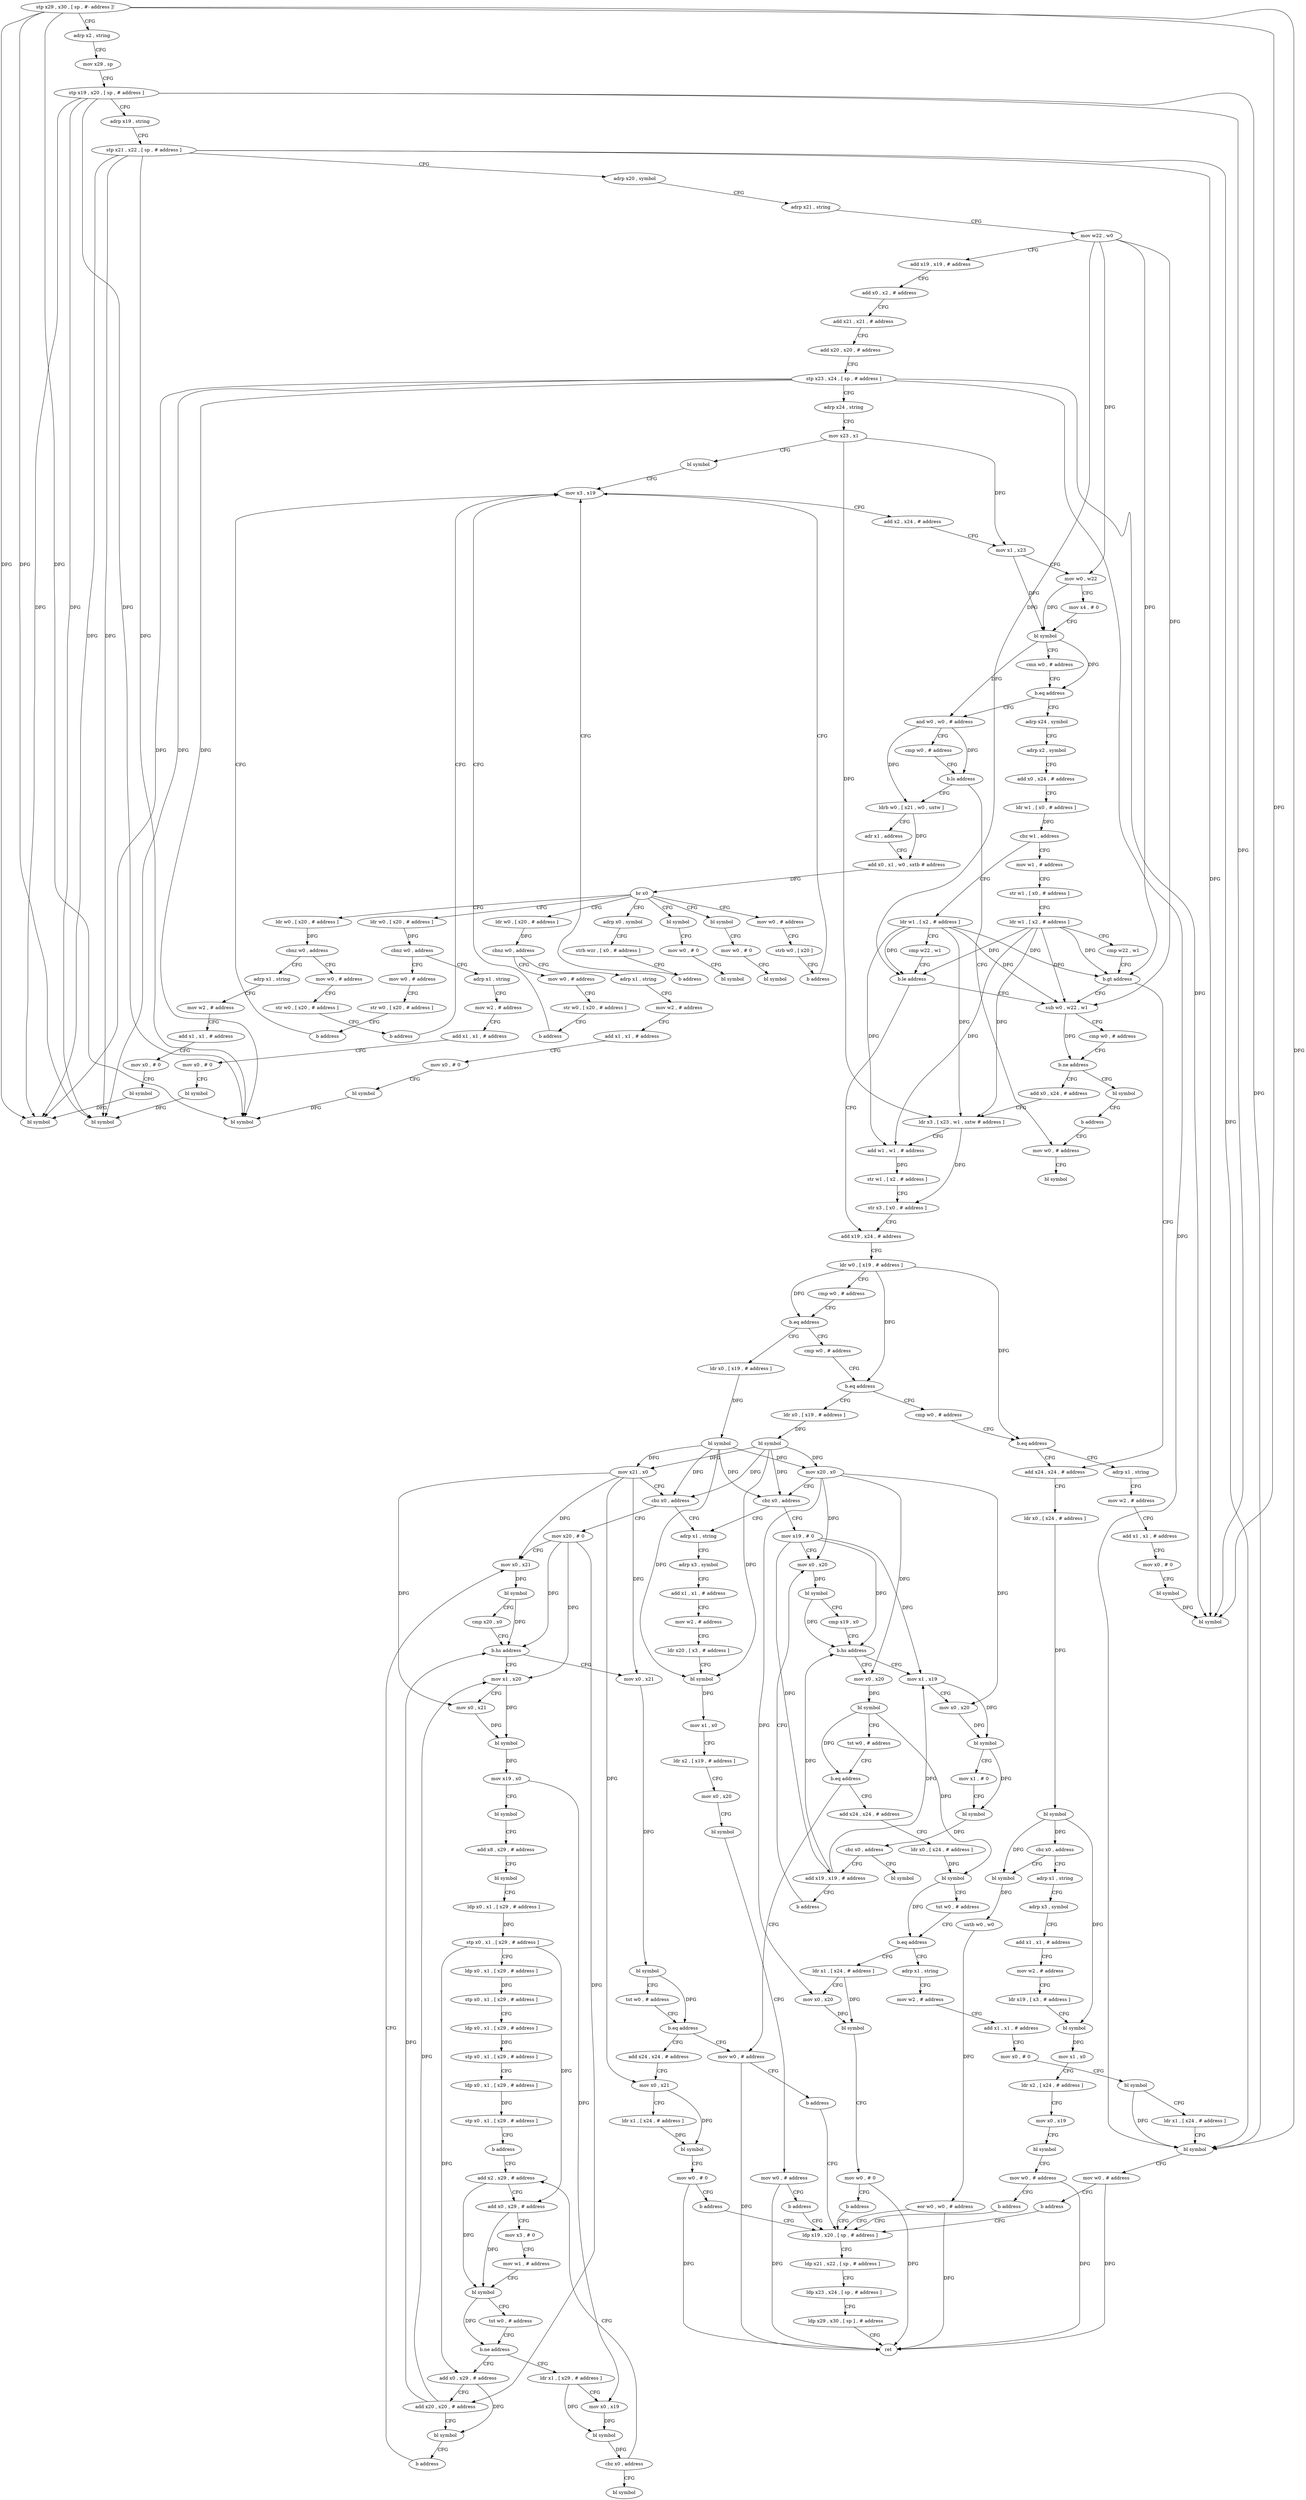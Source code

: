 digraph "func" {
"4212480" [label = "stp x29 , x30 , [ sp , #- address ]!" ]
"4212484" [label = "adrp x2 , string" ]
"4212488" [label = "mov x29 , sp" ]
"4212492" [label = "stp x19 , x20 , [ sp , # address ]" ]
"4212496" [label = "adrp x19 , string" ]
"4212500" [label = "stp x21 , x22 , [ sp , # address ]" ]
"4212504" [label = "adrp x20 , symbol" ]
"4212508" [label = "adrp x21 , string" ]
"4212512" [label = "mov w22 , w0" ]
"4212516" [label = "add x19 , x19 , # address" ]
"4212520" [label = "add x0 , x2 , # address" ]
"4212524" [label = "add x21 , x21 , # address" ]
"4212528" [label = "add x20 , x20 , # address" ]
"4212532" [label = "stp x23 , x24 , [ sp , # address ]" ]
"4212536" [label = "adrp x24 , string" ]
"4212540" [label = "mov x23 , x1" ]
"4212544" [label = "bl symbol" ]
"4212548" [label = "mov x3 , x19" ]
"4212808" [label = "adrp x24 , symbol" ]
"4212812" [label = "adrp x2 , symbol" ]
"4212816" [label = "add x0 , x24 , # address" ]
"4212820" [label = "ldr w1 , [ x0 , # address ]" ]
"4212824" [label = "cbz w1 , address" ]
"4212936" [label = "mov w1 , # address" ]
"4212828" [label = "ldr w1 , [ x2 , # address ]" ]
"4212580" [label = "and w0 , w0 , # address" ]
"4212584" [label = "cmp w0 , # address" ]
"4212588" [label = "b.ls address" ]
"4212600" [label = "ldrb w0 , [ x21 , w0 , uxtw ]" ]
"4212592" [label = "mov w0 , # address" ]
"4212940" [label = "str w1 , [ x0 , # address ]" ]
"4212944" [label = "ldr w1 , [ x2 , # address ]" ]
"4212948" [label = "cmp w22 , w1" ]
"4212952" [label = "b.gt address" ]
"4212840" [label = "sub w0 , w22 , w1" ]
"4212956" [label = "add x24 , x24 , # address" ]
"4212832" [label = "cmp w22 , w1" ]
"4212836" [label = "b.le address" ]
"4212872" [label = "add x19 , x24 , # address" ]
"4212604" [label = "adr x1 , address" ]
"4212608" [label = "add x0 , x1 , w0 , sxtb # address" ]
"4212612" [label = "br x0" ]
"4212616" [label = "ldr w0 , [ x20 , # address ]" ]
"4212636" [label = "ldr w0 , [ x20 , # address ]" ]
"4212656" [label = "mov w0 , # address" ]
"4212668" [label = "adrp x0 , symbol" ]
"4212680" [label = "bl symbol" ]
"4212692" [label = "bl symbol" ]
"4212704" [label = "ldr w0 , [ x20 , # address ]" ]
"4212596" [label = "bl symbol" ]
"4212844" [label = "cmp w0 , # address" ]
"4212848" [label = "b.ne address" ]
"4213480" [label = "bl symbol" ]
"4212852" [label = "add x0 , x24 , # address" ]
"4212960" [label = "ldr x0 , [ x24 , # address ]" ]
"4212964" [label = "bl symbol" ]
"4212968" [label = "cbz x0 , address" ]
"4213384" [label = "adrp x1 , string" ]
"4212972" [label = "bl symbol" ]
"4212876" [label = "ldr w0 , [ x19 , # address ]" ]
"4212880" [label = "cmp w0 , # address" ]
"4212884" [label = "b.eq address" ]
"4213172" [label = "ldr x0 , [ x19 , # address ]" ]
"4212888" [label = "cmp w0 , # address" ]
"4212620" [label = "cbnz w0 , address" ]
"4212724" [label = "adrp x1 , string" ]
"4212624" [label = "mov w0 , # address" ]
"4212640" [label = "cbnz w0 , address" ]
"4212780" [label = "adrp x1 , string" ]
"4212644" [label = "mov w0 , # address" ]
"4212660" [label = "strb w0 , [ x20 ]" ]
"4212664" [label = "b address" ]
"4212672" [label = "strb wzr , [ x0 , # address ]" ]
"4212676" [label = "b address" ]
"4212684" [label = "mov w0 , # 0" ]
"4212688" [label = "bl symbol" ]
"4212696" [label = "mov w0 , # 0" ]
"4212700" [label = "bl symbol" ]
"4212708" [label = "cbnz w0 , address" ]
"4212752" [label = "adrp x1 , string" ]
"4212712" [label = "mov w0 , # address" ]
"4213484" [label = "b address" ]
"4212856" [label = "ldr x3 , [ x23 , w1 , sxtw # address ]" ]
"4212860" [label = "add w1 , w1 , # address" ]
"4212864" [label = "str w1 , [ x2 , # address ]" ]
"4212868" [label = "str x3 , [ x0 , # address ]" ]
"4213388" [label = "adrp x3 , symbol" ]
"4213392" [label = "add x1 , x1 , # address" ]
"4213396" [label = "mov w2 , # address" ]
"4213400" [label = "ldr x19 , [ x3 , # address ]" ]
"4213404" [label = "bl symbol" ]
"4213408" [label = "mov x1 , x0" ]
"4213412" [label = "ldr x2 , [ x24 , # address ]" ]
"4213416" [label = "mov x0 , x19" ]
"4213420" [label = "bl symbol" ]
"4213424" [label = "mov w0 , # address" ]
"4213428" [label = "b address" ]
"4212984" [label = "ldp x19 , x20 , [ sp , # address ]" ]
"4212976" [label = "uxtb w0 , w0" ]
"4212980" [label = "eor w0 , w0 , # address" ]
"4213176" [label = "bl symbol" ]
"4213180" [label = "mov x20 , x0" ]
"4213184" [label = "cbz x0 , address" ]
"4213432" [label = "adrp x1 , string" ]
"4213188" [label = "mov x19 , # 0" ]
"4212892" [label = "b.eq address" ]
"4213004" [label = "ldr x0 , [ x19 , # address ]" ]
"4212896" [label = "cmp w0 , # address" ]
"4212728" [label = "mov w2 , # address" ]
"4212732" [label = "add x1 , x1 , # address" ]
"4212736" [label = "mov x0 , # 0" ]
"4212740" [label = "bl symbol" ]
"4212744" [label = "bl symbol" ]
"4212628" [label = "str w0 , [ x20 , # address ]" ]
"4212632" [label = "b address" ]
"4212784" [label = "mov w2 , # address" ]
"4212788" [label = "add x1 , x1 , # address" ]
"4212792" [label = "mov x0 , # 0" ]
"4212796" [label = "bl symbol" ]
"4212800" [label = "bl symbol" ]
"4212648" [label = "str w0 , [ x20 , # address ]" ]
"4212652" [label = "b address" ]
"4212552" [label = "add x2 , x24 , # address" ]
"4212556" [label = "mov x1 , x23" ]
"4212560" [label = "mov w0 , w22" ]
"4212564" [label = "mov x4 , # 0" ]
"4212568" [label = "bl symbol" ]
"4212572" [label = "cmn w0 , # address" ]
"4212576" [label = "b.eq address" ]
"4212756" [label = "mov w2 , # address" ]
"4212760" [label = "add x1 , x1 , # address" ]
"4212764" [label = "mov x0 , # 0" ]
"4212768" [label = "bl symbol" ]
"4212772" [label = "bl symbol" ]
"4212716" [label = "str w0 , [ x20 , # address ]" ]
"4212720" [label = "b address" ]
"4212988" [label = "ldp x21 , x22 , [ sp , # address ]" ]
"4212992" [label = "ldp x23 , x24 , [ sp , # address ]" ]
"4212996" [label = "ldp x29 , x30 , [ sp ] , # address" ]
"4213000" [label = "ret" ]
"4213436" [label = "adrp x3 , symbol" ]
"4213440" [label = "add x1 , x1 , # address" ]
"4213444" [label = "mov w2 , # address" ]
"4213448" [label = "ldr x20 , [ x3 , # address ]" ]
"4213452" [label = "bl symbol" ]
"4213456" [label = "mov x1 , x0" ]
"4213460" [label = "ldr x2 , [ x19 , # address ]" ]
"4213464" [label = "mov x0 , x20" ]
"4213468" [label = "bl symbol" ]
"4213472" [label = "mov w0 , # address" ]
"4213476" [label = "b address" ]
"4213192" [label = "mov x0 , x20" ]
"4213008" [label = "bl symbol" ]
"4213012" [label = "mov x21 , x0" ]
"4213016" [label = "cbz x0 , address" ]
"4213020" [label = "mov x20 , # 0" ]
"4212900" [label = "b.eq address" ]
"4212904" [label = "adrp x1 , string" ]
"4213252" [label = "mov x0 , x20" ]
"4213256" [label = "bl symbol" ]
"4213260" [label = "tst w0 , # address" ]
"4213264" [label = "b.eq address" ]
"4212928" [label = "mov w0 , # address" ]
"4213268" [label = "add x24 , x24 , # address" ]
"4213208" [label = "mov x1 , x19" ]
"4213212" [label = "mov x0 , x20" ]
"4213216" [label = "bl symbol" ]
"4213220" [label = "mov x1 , # 0" ]
"4213224" [label = "bl symbol" ]
"4213228" [label = "cbz x0 , address" ]
"4213240" [label = "bl symbol" ]
"4213232" [label = "add x19 , x19 , # address" ]
"4213024" [label = "mov x0 , x21" ]
"4212908" [label = "mov w2 , # address" ]
"4212912" [label = "add x1 , x1 , # address" ]
"4212916" [label = "mov x0 , # 0" ]
"4212920" [label = "bl symbol" ]
"4212924" [label = "bl symbol" ]
"4212932" [label = "b address" ]
"4213272" [label = "ldr x0 , [ x24 , # address ]" ]
"4213276" [label = "bl symbol" ]
"4213280" [label = "tst w0 , # address" ]
"4213284" [label = "b.eq address" ]
"4213348" [label = "adrp x1 , string" ]
"4213288" [label = "ldr x1 , [ x24 , # address ]" ]
"4213236" [label = "b address" ]
"4213308" [label = "mov x0 , x21" ]
"4213312" [label = "bl symbol" ]
"4213316" [label = "tst w0 , # address" ]
"4213320" [label = "b.eq address" ]
"4213324" [label = "add x24 , x24 , # address" ]
"4213040" [label = "mov x1 , x20" ]
"4213044" [label = "mov x0 , x21" ]
"4213048" [label = "bl symbol" ]
"4213052" [label = "mov x19 , x0" ]
"4213056" [label = "bl symbol" ]
"4213060" [label = "add x8 , x29 , # address" ]
"4213064" [label = "bl symbol" ]
"4213068" [label = "ldp x0 , x1 , [ x29 , # address ]" ]
"4213072" [label = "stp x0 , x1 , [ x29 , # address ]" ]
"4213076" [label = "ldp x0 , x1 , [ x29 , # address ]" ]
"4213080" [label = "stp x0 , x1 , [ x29 , # address ]" ]
"4213084" [label = "ldp x0 , x1 , [ x29 , # address ]" ]
"4213088" [label = "stp x0 , x1 , [ x29 , # address ]" ]
"4213092" [label = "ldp x0 , x1 , [ x29 , # address ]" ]
"4213096" [label = "stp x0 , x1 , [ x29 , # address ]" ]
"4213100" [label = "b address" ]
"4213120" [label = "add x2 , x29 , # address" ]
"4213352" [label = "mov w2 , # address" ]
"4213356" [label = "add x1 , x1 , # address" ]
"4213360" [label = "mov x0 , # 0" ]
"4213364" [label = "bl symbol" ]
"4213368" [label = "ldr x1 , [ x24 , # address ]" ]
"4213372" [label = "bl symbol" ]
"4213376" [label = "mov w0 , # address" ]
"4213380" [label = "b address" ]
"4213292" [label = "mov x0 , x20" ]
"4213296" [label = "bl symbol" ]
"4213300" [label = "mov w0 , # 0" ]
"4213304" [label = "b address" ]
"4213196" [label = "bl symbol" ]
"4213200" [label = "cmp x19 , x0" ]
"4213204" [label = "b.hs address" ]
"4213328" [label = "mov x0 , x21" ]
"4213332" [label = "ldr x1 , [ x24 , # address ]" ]
"4213336" [label = "bl symbol" ]
"4213340" [label = "mov w0 , # 0" ]
"4213344" [label = "b address" ]
"4213124" [label = "add x0 , x29 , # address" ]
"4213128" [label = "mov x3 , # 0" ]
"4213132" [label = "mov w1 , # address" ]
"4213136" [label = "bl symbol" ]
"4213140" [label = "tst w0 , # address" ]
"4213144" [label = "b.ne address" ]
"4213104" [label = "ldr x1 , [ x29 , # address ]" ]
"4213148" [label = "add x0 , x29 , # address" ]
"4213108" [label = "mov x0 , x19" ]
"4213112" [label = "bl symbol" ]
"4213116" [label = "cbz x0 , address" ]
"4213164" [label = "bl symbol" ]
"4213152" [label = "add x20 , x20 , # address" ]
"4213156" [label = "bl symbol" ]
"4213160" [label = "b address" ]
"4213028" [label = "bl symbol" ]
"4213032" [label = "cmp x20 , x0" ]
"4213036" [label = "b.hs address" ]
"4212480" -> "4212484" [ label = "CFG" ]
"4212480" -> "4212744" [ label = "DFG" ]
"4212480" -> "4212800" [ label = "DFG" ]
"4212480" -> "4212772" [ label = "DFG" ]
"4212480" -> "4212924" [ label = "DFG" ]
"4212480" -> "4213372" [ label = "DFG" ]
"4212484" -> "4212488" [ label = "CFG" ]
"4212488" -> "4212492" [ label = "CFG" ]
"4212492" -> "4212496" [ label = "CFG" ]
"4212492" -> "4212744" [ label = "DFG" ]
"4212492" -> "4212800" [ label = "DFG" ]
"4212492" -> "4212772" [ label = "DFG" ]
"4212492" -> "4212924" [ label = "DFG" ]
"4212492" -> "4213372" [ label = "DFG" ]
"4212496" -> "4212500" [ label = "CFG" ]
"4212500" -> "4212504" [ label = "CFG" ]
"4212500" -> "4212744" [ label = "DFG" ]
"4212500" -> "4212800" [ label = "DFG" ]
"4212500" -> "4212772" [ label = "DFG" ]
"4212500" -> "4212924" [ label = "DFG" ]
"4212500" -> "4213372" [ label = "DFG" ]
"4212504" -> "4212508" [ label = "CFG" ]
"4212508" -> "4212512" [ label = "CFG" ]
"4212512" -> "4212516" [ label = "CFG" ]
"4212512" -> "4212560" [ label = "DFG" ]
"4212512" -> "4212952" [ label = "DFG" ]
"4212512" -> "4212836" [ label = "DFG" ]
"4212512" -> "4212840" [ label = "DFG" ]
"4212516" -> "4212520" [ label = "CFG" ]
"4212520" -> "4212524" [ label = "CFG" ]
"4212524" -> "4212528" [ label = "CFG" ]
"4212528" -> "4212532" [ label = "CFG" ]
"4212532" -> "4212536" [ label = "CFG" ]
"4212532" -> "4212744" [ label = "DFG" ]
"4212532" -> "4212800" [ label = "DFG" ]
"4212532" -> "4212772" [ label = "DFG" ]
"4212532" -> "4212924" [ label = "DFG" ]
"4212532" -> "4213372" [ label = "DFG" ]
"4212536" -> "4212540" [ label = "CFG" ]
"4212540" -> "4212544" [ label = "CFG" ]
"4212540" -> "4212556" [ label = "DFG" ]
"4212540" -> "4212856" [ label = "DFG" ]
"4212544" -> "4212548" [ label = "CFG" ]
"4212548" -> "4212552" [ label = "CFG" ]
"4212808" -> "4212812" [ label = "CFG" ]
"4212812" -> "4212816" [ label = "CFG" ]
"4212816" -> "4212820" [ label = "CFG" ]
"4212820" -> "4212824" [ label = "DFG" ]
"4212824" -> "4212936" [ label = "CFG" ]
"4212824" -> "4212828" [ label = "CFG" ]
"4212936" -> "4212940" [ label = "CFG" ]
"4212828" -> "4212832" [ label = "CFG" ]
"4212828" -> "4212952" [ label = "DFG" ]
"4212828" -> "4212836" [ label = "DFG" ]
"4212828" -> "4212840" [ label = "DFG" ]
"4212828" -> "4212856" [ label = "DFG" ]
"4212828" -> "4212860" [ label = "DFG" ]
"4212580" -> "4212584" [ label = "CFG" ]
"4212580" -> "4212588" [ label = "DFG" ]
"4212580" -> "4212600" [ label = "DFG" ]
"4212584" -> "4212588" [ label = "CFG" ]
"4212588" -> "4212600" [ label = "CFG" ]
"4212588" -> "4212592" [ label = "CFG" ]
"4212600" -> "4212604" [ label = "CFG" ]
"4212600" -> "4212608" [ label = "DFG" ]
"4212592" -> "4212596" [ label = "CFG" ]
"4212940" -> "4212944" [ label = "CFG" ]
"4212944" -> "4212948" [ label = "CFG" ]
"4212944" -> "4212952" [ label = "DFG" ]
"4212944" -> "4212836" [ label = "DFG" ]
"4212944" -> "4212840" [ label = "DFG" ]
"4212944" -> "4212856" [ label = "DFG" ]
"4212944" -> "4212860" [ label = "DFG" ]
"4212948" -> "4212952" [ label = "CFG" ]
"4212952" -> "4212840" [ label = "CFG" ]
"4212952" -> "4212956" [ label = "CFG" ]
"4212840" -> "4212844" [ label = "CFG" ]
"4212840" -> "4212848" [ label = "DFG" ]
"4212956" -> "4212960" [ label = "CFG" ]
"4212832" -> "4212836" [ label = "CFG" ]
"4212836" -> "4212872" [ label = "CFG" ]
"4212836" -> "4212840" [ label = "CFG" ]
"4212872" -> "4212876" [ label = "CFG" ]
"4212604" -> "4212608" [ label = "CFG" ]
"4212608" -> "4212612" [ label = "DFG" ]
"4212612" -> "4212616" [ label = "CFG" ]
"4212612" -> "4212636" [ label = "CFG" ]
"4212612" -> "4212656" [ label = "CFG" ]
"4212612" -> "4212668" [ label = "CFG" ]
"4212612" -> "4212680" [ label = "CFG" ]
"4212612" -> "4212692" [ label = "CFG" ]
"4212612" -> "4212704" [ label = "CFG" ]
"4212616" -> "4212620" [ label = "DFG" ]
"4212636" -> "4212640" [ label = "DFG" ]
"4212656" -> "4212660" [ label = "CFG" ]
"4212668" -> "4212672" [ label = "CFG" ]
"4212680" -> "4212684" [ label = "CFG" ]
"4212692" -> "4212696" [ label = "CFG" ]
"4212704" -> "4212708" [ label = "DFG" ]
"4212844" -> "4212848" [ label = "CFG" ]
"4212848" -> "4213480" [ label = "CFG" ]
"4212848" -> "4212852" [ label = "CFG" ]
"4213480" -> "4213484" [ label = "CFG" ]
"4212852" -> "4212856" [ label = "CFG" ]
"4212960" -> "4212964" [ label = "DFG" ]
"4212964" -> "4212968" [ label = "DFG" ]
"4212964" -> "4213404" [ label = "DFG" ]
"4212964" -> "4212972" [ label = "DFG" ]
"4212968" -> "4213384" [ label = "CFG" ]
"4212968" -> "4212972" [ label = "CFG" ]
"4213384" -> "4213388" [ label = "CFG" ]
"4212972" -> "4212976" [ label = "DFG" ]
"4212876" -> "4212880" [ label = "CFG" ]
"4212876" -> "4212884" [ label = "DFG" ]
"4212876" -> "4212892" [ label = "DFG" ]
"4212876" -> "4212900" [ label = "DFG" ]
"4212880" -> "4212884" [ label = "CFG" ]
"4212884" -> "4213172" [ label = "CFG" ]
"4212884" -> "4212888" [ label = "CFG" ]
"4213172" -> "4213176" [ label = "DFG" ]
"4212888" -> "4212892" [ label = "CFG" ]
"4212620" -> "4212724" [ label = "CFG" ]
"4212620" -> "4212624" [ label = "CFG" ]
"4212724" -> "4212728" [ label = "CFG" ]
"4212624" -> "4212628" [ label = "CFG" ]
"4212640" -> "4212780" [ label = "CFG" ]
"4212640" -> "4212644" [ label = "CFG" ]
"4212780" -> "4212784" [ label = "CFG" ]
"4212644" -> "4212648" [ label = "CFG" ]
"4212660" -> "4212664" [ label = "CFG" ]
"4212664" -> "4212548" [ label = "CFG" ]
"4212672" -> "4212676" [ label = "CFG" ]
"4212676" -> "4212548" [ label = "CFG" ]
"4212684" -> "4212688" [ label = "CFG" ]
"4212696" -> "4212700" [ label = "CFG" ]
"4212708" -> "4212752" [ label = "CFG" ]
"4212708" -> "4212712" [ label = "CFG" ]
"4212752" -> "4212756" [ label = "CFG" ]
"4212712" -> "4212716" [ label = "CFG" ]
"4213484" -> "4212592" [ label = "CFG" ]
"4212856" -> "4212860" [ label = "CFG" ]
"4212856" -> "4212868" [ label = "DFG" ]
"4212860" -> "4212864" [ label = "DFG" ]
"4212864" -> "4212868" [ label = "CFG" ]
"4212868" -> "4212872" [ label = "CFG" ]
"4213388" -> "4213392" [ label = "CFG" ]
"4213392" -> "4213396" [ label = "CFG" ]
"4213396" -> "4213400" [ label = "CFG" ]
"4213400" -> "4213404" [ label = "CFG" ]
"4213404" -> "4213408" [ label = "DFG" ]
"4213408" -> "4213412" [ label = "CFG" ]
"4213412" -> "4213416" [ label = "CFG" ]
"4213416" -> "4213420" [ label = "CFG" ]
"4213420" -> "4213424" [ label = "CFG" ]
"4213424" -> "4213428" [ label = "CFG" ]
"4213424" -> "4213000" [ label = "DFG" ]
"4213428" -> "4212984" [ label = "CFG" ]
"4212984" -> "4212988" [ label = "CFG" ]
"4212976" -> "4212980" [ label = "DFG" ]
"4212980" -> "4212984" [ label = "CFG" ]
"4212980" -> "4213000" [ label = "DFG" ]
"4213176" -> "4213180" [ label = "DFG" ]
"4213176" -> "4213184" [ label = "DFG" ]
"4213176" -> "4213452" [ label = "DFG" ]
"4213176" -> "4213012" [ label = "DFG" ]
"4213176" -> "4213016" [ label = "DFG" ]
"4213180" -> "4213184" [ label = "CFG" ]
"4213180" -> "4213192" [ label = "DFG" ]
"4213180" -> "4213252" [ label = "DFG" ]
"4213180" -> "4213212" [ label = "DFG" ]
"4213180" -> "4213292" [ label = "DFG" ]
"4213184" -> "4213432" [ label = "CFG" ]
"4213184" -> "4213188" [ label = "CFG" ]
"4213432" -> "4213436" [ label = "CFG" ]
"4213188" -> "4213192" [ label = "CFG" ]
"4213188" -> "4213204" [ label = "DFG" ]
"4213188" -> "4213208" [ label = "DFG" ]
"4213188" -> "4213232" [ label = "DFG" ]
"4212892" -> "4213004" [ label = "CFG" ]
"4212892" -> "4212896" [ label = "CFG" ]
"4213004" -> "4213008" [ label = "DFG" ]
"4212896" -> "4212900" [ label = "CFG" ]
"4212728" -> "4212732" [ label = "CFG" ]
"4212732" -> "4212736" [ label = "CFG" ]
"4212736" -> "4212740" [ label = "CFG" ]
"4212740" -> "4212744" [ label = "DFG" ]
"4212628" -> "4212632" [ label = "CFG" ]
"4212632" -> "4212548" [ label = "CFG" ]
"4212784" -> "4212788" [ label = "CFG" ]
"4212788" -> "4212792" [ label = "CFG" ]
"4212792" -> "4212796" [ label = "CFG" ]
"4212796" -> "4212800" [ label = "DFG" ]
"4212648" -> "4212652" [ label = "CFG" ]
"4212652" -> "4212548" [ label = "CFG" ]
"4212552" -> "4212556" [ label = "CFG" ]
"4212556" -> "4212560" [ label = "CFG" ]
"4212556" -> "4212568" [ label = "DFG" ]
"4212560" -> "4212564" [ label = "CFG" ]
"4212560" -> "4212568" [ label = "DFG" ]
"4212564" -> "4212568" [ label = "CFG" ]
"4212568" -> "4212572" [ label = "CFG" ]
"4212568" -> "4212576" [ label = "DFG" ]
"4212568" -> "4212580" [ label = "DFG" ]
"4212572" -> "4212576" [ label = "CFG" ]
"4212576" -> "4212808" [ label = "CFG" ]
"4212576" -> "4212580" [ label = "CFG" ]
"4212756" -> "4212760" [ label = "CFG" ]
"4212760" -> "4212764" [ label = "CFG" ]
"4212764" -> "4212768" [ label = "CFG" ]
"4212768" -> "4212772" [ label = "DFG" ]
"4212716" -> "4212720" [ label = "CFG" ]
"4212720" -> "4212548" [ label = "CFG" ]
"4212988" -> "4212992" [ label = "CFG" ]
"4212992" -> "4212996" [ label = "CFG" ]
"4212996" -> "4213000" [ label = "CFG" ]
"4213436" -> "4213440" [ label = "CFG" ]
"4213440" -> "4213444" [ label = "CFG" ]
"4213444" -> "4213448" [ label = "CFG" ]
"4213448" -> "4213452" [ label = "CFG" ]
"4213452" -> "4213456" [ label = "DFG" ]
"4213456" -> "4213460" [ label = "CFG" ]
"4213460" -> "4213464" [ label = "CFG" ]
"4213464" -> "4213468" [ label = "CFG" ]
"4213468" -> "4213472" [ label = "CFG" ]
"4213472" -> "4213476" [ label = "CFG" ]
"4213472" -> "4213000" [ label = "DFG" ]
"4213476" -> "4212984" [ label = "CFG" ]
"4213192" -> "4213196" [ label = "DFG" ]
"4213008" -> "4213012" [ label = "DFG" ]
"4213008" -> "4213180" [ label = "DFG" ]
"4213008" -> "4213184" [ label = "DFG" ]
"4213008" -> "4213452" [ label = "DFG" ]
"4213008" -> "4213016" [ label = "DFG" ]
"4213012" -> "4213016" [ label = "CFG" ]
"4213012" -> "4213024" [ label = "DFG" ]
"4213012" -> "4213308" [ label = "DFG" ]
"4213012" -> "4213044" [ label = "DFG" ]
"4213012" -> "4213328" [ label = "DFG" ]
"4213016" -> "4213432" [ label = "CFG" ]
"4213016" -> "4213020" [ label = "CFG" ]
"4213020" -> "4213024" [ label = "CFG" ]
"4213020" -> "4213036" [ label = "DFG" ]
"4213020" -> "4213040" [ label = "DFG" ]
"4213020" -> "4213152" [ label = "DFG" ]
"4212900" -> "4212956" [ label = "CFG" ]
"4212900" -> "4212904" [ label = "CFG" ]
"4212904" -> "4212908" [ label = "CFG" ]
"4213252" -> "4213256" [ label = "DFG" ]
"4213256" -> "4213260" [ label = "CFG" ]
"4213256" -> "4213264" [ label = "DFG" ]
"4213256" -> "4213276" [ label = "DFG" ]
"4213260" -> "4213264" [ label = "CFG" ]
"4213264" -> "4212928" [ label = "CFG" ]
"4213264" -> "4213268" [ label = "CFG" ]
"4212928" -> "4212932" [ label = "CFG" ]
"4212928" -> "4213000" [ label = "DFG" ]
"4213268" -> "4213272" [ label = "CFG" ]
"4213208" -> "4213212" [ label = "CFG" ]
"4213208" -> "4213216" [ label = "DFG" ]
"4213212" -> "4213216" [ label = "DFG" ]
"4213216" -> "4213220" [ label = "CFG" ]
"4213216" -> "4213224" [ label = "DFG" ]
"4213220" -> "4213224" [ label = "CFG" ]
"4213224" -> "4213228" [ label = "DFG" ]
"4213228" -> "4213240" [ label = "CFG" ]
"4213228" -> "4213232" [ label = "CFG" ]
"4213232" -> "4213236" [ label = "CFG" ]
"4213232" -> "4213208" [ label = "DFG" ]
"4213232" -> "4213204" [ label = "DFG" ]
"4213024" -> "4213028" [ label = "DFG" ]
"4212908" -> "4212912" [ label = "CFG" ]
"4212912" -> "4212916" [ label = "CFG" ]
"4212916" -> "4212920" [ label = "CFG" ]
"4212920" -> "4212924" [ label = "DFG" ]
"4212932" -> "4212984" [ label = "CFG" ]
"4213272" -> "4213276" [ label = "DFG" ]
"4213276" -> "4213280" [ label = "CFG" ]
"4213276" -> "4213284" [ label = "DFG" ]
"4213280" -> "4213284" [ label = "CFG" ]
"4213284" -> "4213348" [ label = "CFG" ]
"4213284" -> "4213288" [ label = "CFG" ]
"4213348" -> "4213352" [ label = "CFG" ]
"4213288" -> "4213292" [ label = "CFG" ]
"4213288" -> "4213296" [ label = "DFG" ]
"4213236" -> "4213192" [ label = "CFG" ]
"4213308" -> "4213312" [ label = "DFG" ]
"4213312" -> "4213316" [ label = "CFG" ]
"4213312" -> "4213320" [ label = "DFG" ]
"4213316" -> "4213320" [ label = "CFG" ]
"4213320" -> "4212928" [ label = "CFG" ]
"4213320" -> "4213324" [ label = "CFG" ]
"4213324" -> "4213328" [ label = "CFG" ]
"4213040" -> "4213044" [ label = "CFG" ]
"4213040" -> "4213048" [ label = "DFG" ]
"4213044" -> "4213048" [ label = "DFG" ]
"4213048" -> "4213052" [ label = "DFG" ]
"4213052" -> "4213056" [ label = "CFG" ]
"4213052" -> "4213108" [ label = "DFG" ]
"4213056" -> "4213060" [ label = "CFG" ]
"4213060" -> "4213064" [ label = "CFG" ]
"4213064" -> "4213068" [ label = "CFG" ]
"4213068" -> "4213072" [ label = "DFG" ]
"4213072" -> "4213076" [ label = "CFG" ]
"4213072" -> "4213124" [ label = "DFG" ]
"4213072" -> "4213148" [ label = "DFG" ]
"4213076" -> "4213080" [ label = "DFG" ]
"4213080" -> "4213084" [ label = "CFG" ]
"4213084" -> "4213088" [ label = "DFG" ]
"4213088" -> "4213092" [ label = "CFG" ]
"4213092" -> "4213096" [ label = "DFG" ]
"4213096" -> "4213100" [ label = "CFG" ]
"4213100" -> "4213120" [ label = "CFG" ]
"4213120" -> "4213124" [ label = "CFG" ]
"4213120" -> "4213136" [ label = "DFG" ]
"4213352" -> "4213356" [ label = "CFG" ]
"4213356" -> "4213360" [ label = "CFG" ]
"4213360" -> "4213364" [ label = "CFG" ]
"4213364" -> "4213368" [ label = "CFG" ]
"4213364" -> "4213372" [ label = "DFG" ]
"4213368" -> "4213372" [ label = "CFG" ]
"4213372" -> "4213376" [ label = "CFG" ]
"4213376" -> "4213380" [ label = "CFG" ]
"4213376" -> "4213000" [ label = "DFG" ]
"4213380" -> "4212984" [ label = "CFG" ]
"4213292" -> "4213296" [ label = "DFG" ]
"4213296" -> "4213300" [ label = "CFG" ]
"4213300" -> "4213304" [ label = "CFG" ]
"4213300" -> "4213000" [ label = "DFG" ]
"4213304" -> "4212984" [ label = "CFG" ]
"4213196" -> "4213200" [ label = "CFG" ]
"4213196" -> "4213204" [ label = "DFG" ]
"4213200" -> "4213204" [ label = "CFG" ]
"4213204" -> "4213252" [ label = "CFG" ]
"4213204" -> "4213208" [ label = "CFG" ]
"4213328" -> "4213332" [ label = "CFG" ]
"4213328" -> "4213336" [ label = "DFG" ]
"4213332" -> "4213336" [ label = "DFG" ]
"4213336" -> "4213340" [ label = "CFG" ]
"4213340" -> "4213344" [ label = "CFG" ]
"4213340" -> "4213000" [ label = "DFG" ]
"4213344" -> "4212984" [ label = "CFG" ]
"4213124" -> "4213128" [ label = "CFG" ]
"4213124" -> "4213136" [ label = "DFG" ]
"4213128" -> "4213132" [ label = "CFG" ]
"4213132" -> "4213136" [ label = "CFG" ]
"4213136" -> "4213140" [ label = "CFG" ]
"4213136" -> "4213144" [ label = "DFG" ]
"4213140" -> "4213144" [ label = "CFG" ]
"4213144" -> "4213104" [ label = "CFG" ]
"4213144" -> "4213148" [ label = "CFG" ]
"4213104" -> "4213108" [ label = "CFG" ]
"4213104" -> "4213112" [ label = "DFG" ]
"4213148" -> "4213152" [ label = "CFG" ]
"4213148" -> "4213156" [ label = "DFG" ]
"4213108" -> "4213112" [ label = "DFG" ]
"4213112" -> "4213116" [ label = "DFG" ]
"4213116" -> "4213164" [ label = "CFG" ]
"4213116" -> "4213120" [ label = "CFG" ]
"4213152" -> "4213156" [ label = "CFG" ]
"4213152" -> "4213040" [ label = "DFG" ]
"4213152" -> "4213036" [ label = "DFG" ]
"4213156" -> "4213160" [ label = "CFG" ]
"4213160" -> "4213024" [ label = "CFG" ]
"4213028" -> "4213032" [ label = "CFG" ]
"4213028" -> "4213036" [ label = "DFG" ]
"4213032" -> "4213036" [ label = "CFG" ]
"4213036" -> "4213308" [ label = "CFG" ]
"4213036" -> "4213040" [ label = "CFG" ]
}
